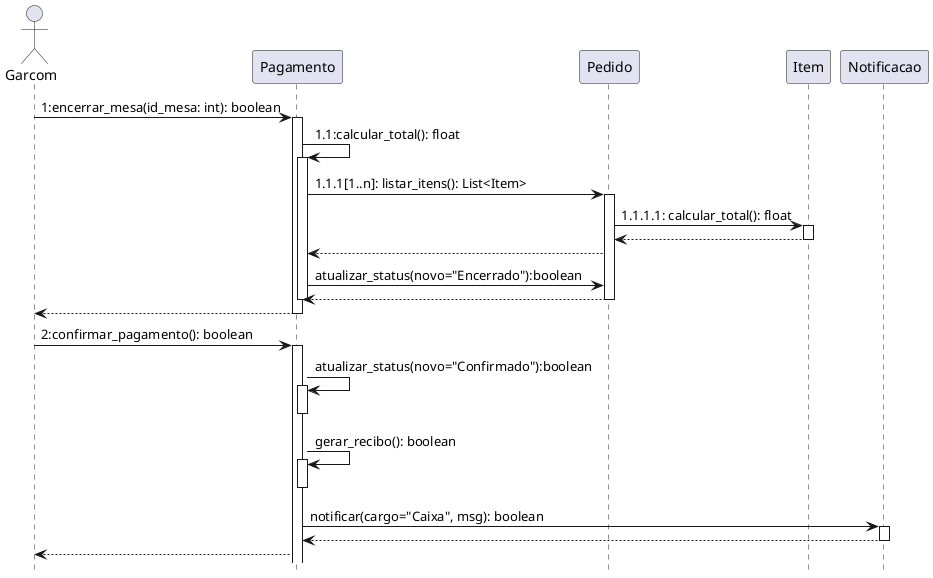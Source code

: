 @startuml
hide footbox

actor Garcom

participant Pagamento

Garcom -> Pagamento: 1:encerrar_mesa(id_mesa: int): boolean
activate Pagamento

Pagamento -> Pagamento: 1.1:calcular_total(): float
activate Pagamento

Pagamento -> Pedido: 1.1.1[1..n]: listar_itens(): List<Item>
activate Pedido

Pedido -> Item: 1.1.1.1: calcular_total(): float
activate Item

Item --> Pedido
deactivate Item

Pedido --> Pagamento
Pagamento -> Pedido: atualizar_status(novo="Encerrado"):boolean
Pedido --> Pagamento
deactivate Pedido

deactivate Pagamento

Pagamento --> Garcom
deactivate Pagamento

Garcom -> Pagamento: 2:confirmar_pagamento(): boolean
activate Pagamento

Pagamento -> Pagamento: atualizar_status(novo="Confirmado"):boolean
activate Pagamento

deactivate Pagamento

Pagamento -> Pagamento: gerar_recibo(): boolean
activate Pagamento
deactivate Pagamento 

Pagamento -> Notificacao: notificar(cargo="Caixa", msg): boolean
activate Notificacao
Notificacao --> Pagamento
deactivate Notificacao

Pagamento --> Garcom

@enduml